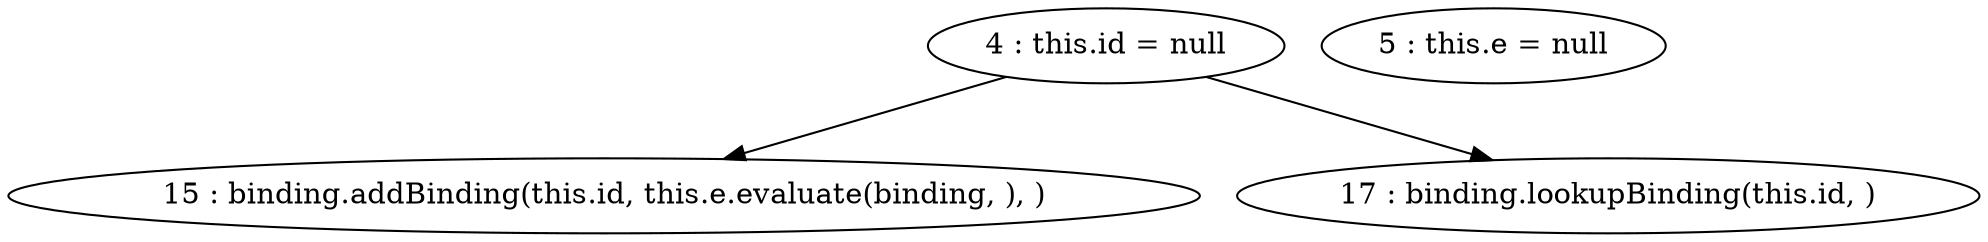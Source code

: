 digraph G {
"4 : this.id = null"
"4 : this.id = null" -> "15 : binding.addBinding(this.id, this.e.evaluate(binding, ), )"
"4 : this.id = null" -> "17 : binding.lookupBinding(this.id, )"
"5 : this.e = null"
"15 : binding.addBinding(this.id, this.e.evaluate(binding, ), )"
"17 : binding.lookupBinding(this.id, )"
}